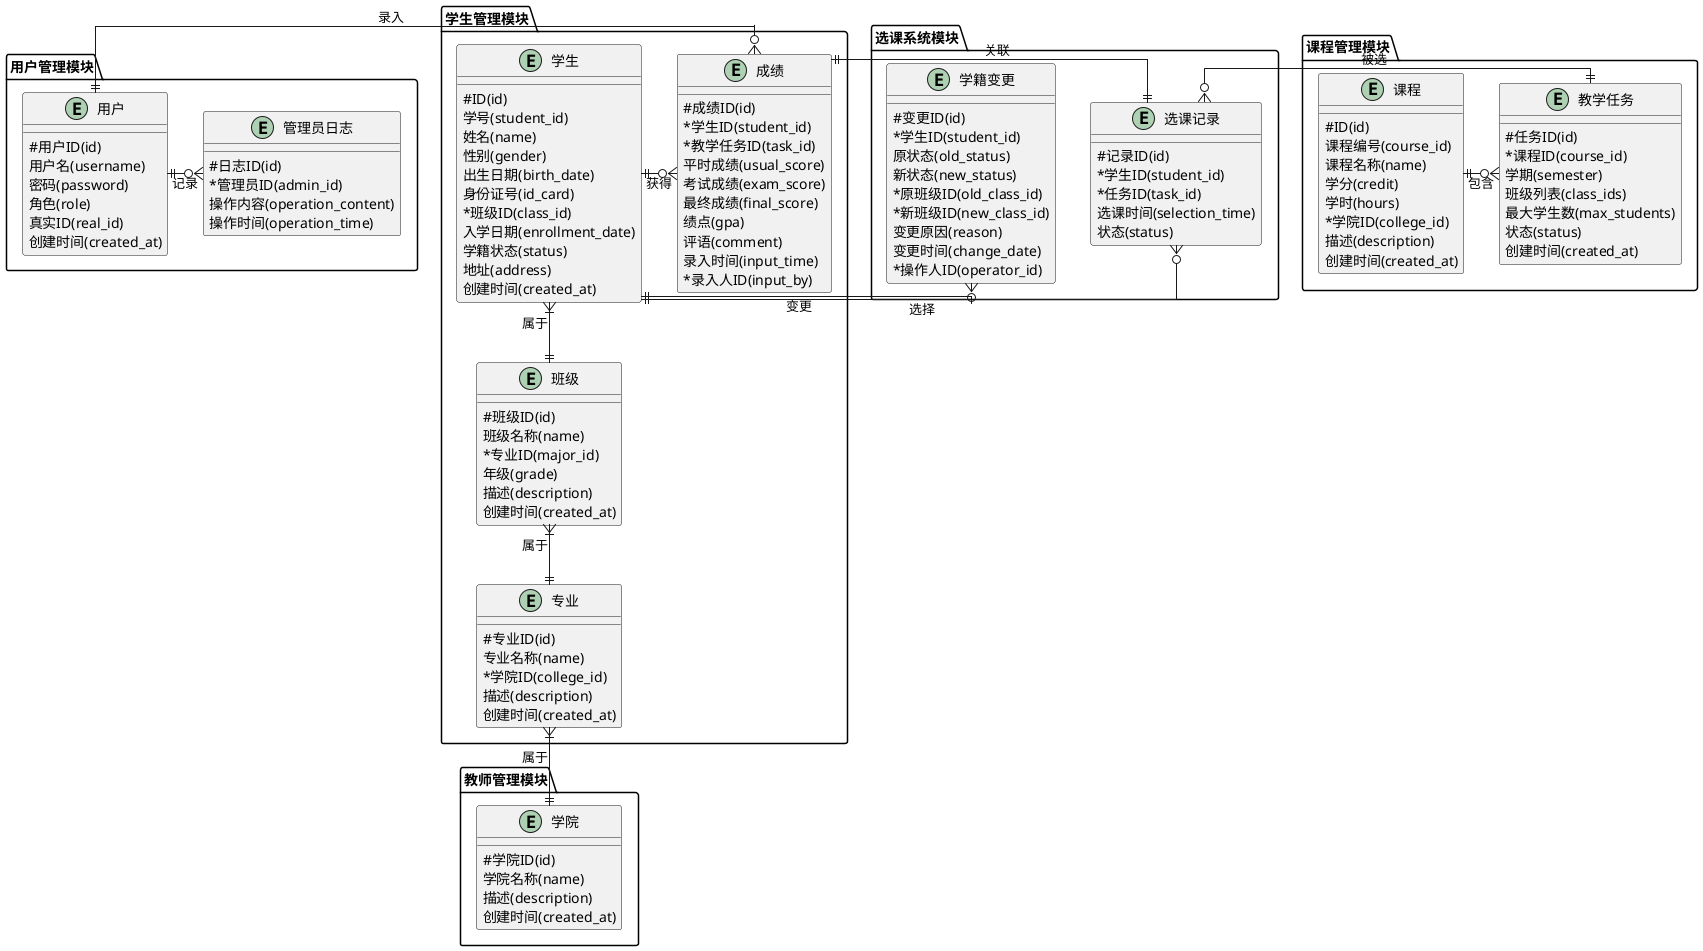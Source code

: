 @startuml
skinparam {
    defaultFontName "宋体"
    entityBorderColor #333333
    entityBackgroundColor #F8F9FA
    classAttributeIconSize 0
    linetype ortho
}

package "用户管理模块" {
    entity 用户 {
        # 用户ID(id)
        用户名(username)
        密码(password)
        角色(role)
        真实ID(real_id)
        创建时间(created_at)
    }
    
    entity 管理员日志 {
        # 日志ID(id)
        * 管理员ID(admin_id)
        操作内容(operation_content)
        操作时间(operation_time)
    }
}

package "学生管理模块" {
    entity 学生 {
        # ID(id)
        学号(student_id)
        姓名(name)
        性别(gender)
        出生日期(birth_date)
        身份证号(id_card)
        * 班级ID(class_id)
        入学日期(enrollment_date)
        学籍状态(status)
        地址(address)
        创建时间(created_at)
    }

    entity 专业 {
        # 专业ID(id)
        专业名称(name)
        * 学院ID(college_id)
        描述(description)
        创建时间(created_at)
    }

    entity 班级 {
        # 班级ID(id)
        班级名称(name)
        * 专业ID(major_id)
        年级(grade)
        描述(description)
        创建时间(created_at)
    }

    entity 成绩 {
        # 成绩ID(id)
        * 学生ID(student_id)
        * 教学任务ID(task_id)
        平时成绩(usual_score)
        考试成绩(exam_score)
        最终成绩(final_score)
        绩点(gpa)
        评语(comment)
        录入时间(input_time)
        * 录入人ID(input_by)
    }
}

package "教师管理模块" {
    entity 学院 {
        # 学院ID(id)
        学院名称(name)
        描述(description)
        创建时间(created_at)
    }
}

package "课程管理模块" {
    entity 课程 {
        # ID(id)
        课程编号(course_id)
        课程名称(name)
        学分(credit)
        学时(hours)
        * 学院ID(college_id)
        描述(description)
        创建时间(created_at)
    }

    entity 教学任务 {
        # 任务ID(id)
        * 课程ID(course_id)
        学期(semester)
        班级列表(class_ids)
        最大学生数(max_students)
        状态(status)
        创建时间(created_at)
    }
}

package "选课系统模块" {
    entity 选课记录 {
        # 记录ID(id)
        * 学生ID(student_id)
        * 任务ID(task_id)
        选课时间(selection_time)
        状态(status)
    }

    entity 学籍变更 {
        # 变更ID(id)
        * 学生ID(student_id)
        原状态(old_status)
        新状态(new_status)
        * 原班级ID(old_class_id)
        * 新班级ID(new_class_id)
        变更原因(reason)
        变更时间(change_date)
        * 操作人ID(operator_id)
    }
}

' 关系定义
用户 ||-o{ 管理员日志 : "记录"
用户 ||-o{ 成绩 : "录入"

学生 ||-o{ 选课记录 : "选择"
学生 }|--|| 班级 : "属于"
班级 }|--|| 专业 : "属于"
专业 }|--|| 学院 : "属于"

课程 ||-o{ 教学任务 : "包含"
教学任务 ||-o{ 选课记录 : "被选"

选课记录 ||--|| 成绩 : "关联"
学生 ||-o{ 成绩 : "获得"
学生 ||-o{ 学籍变更 : "变更"

@enduml 